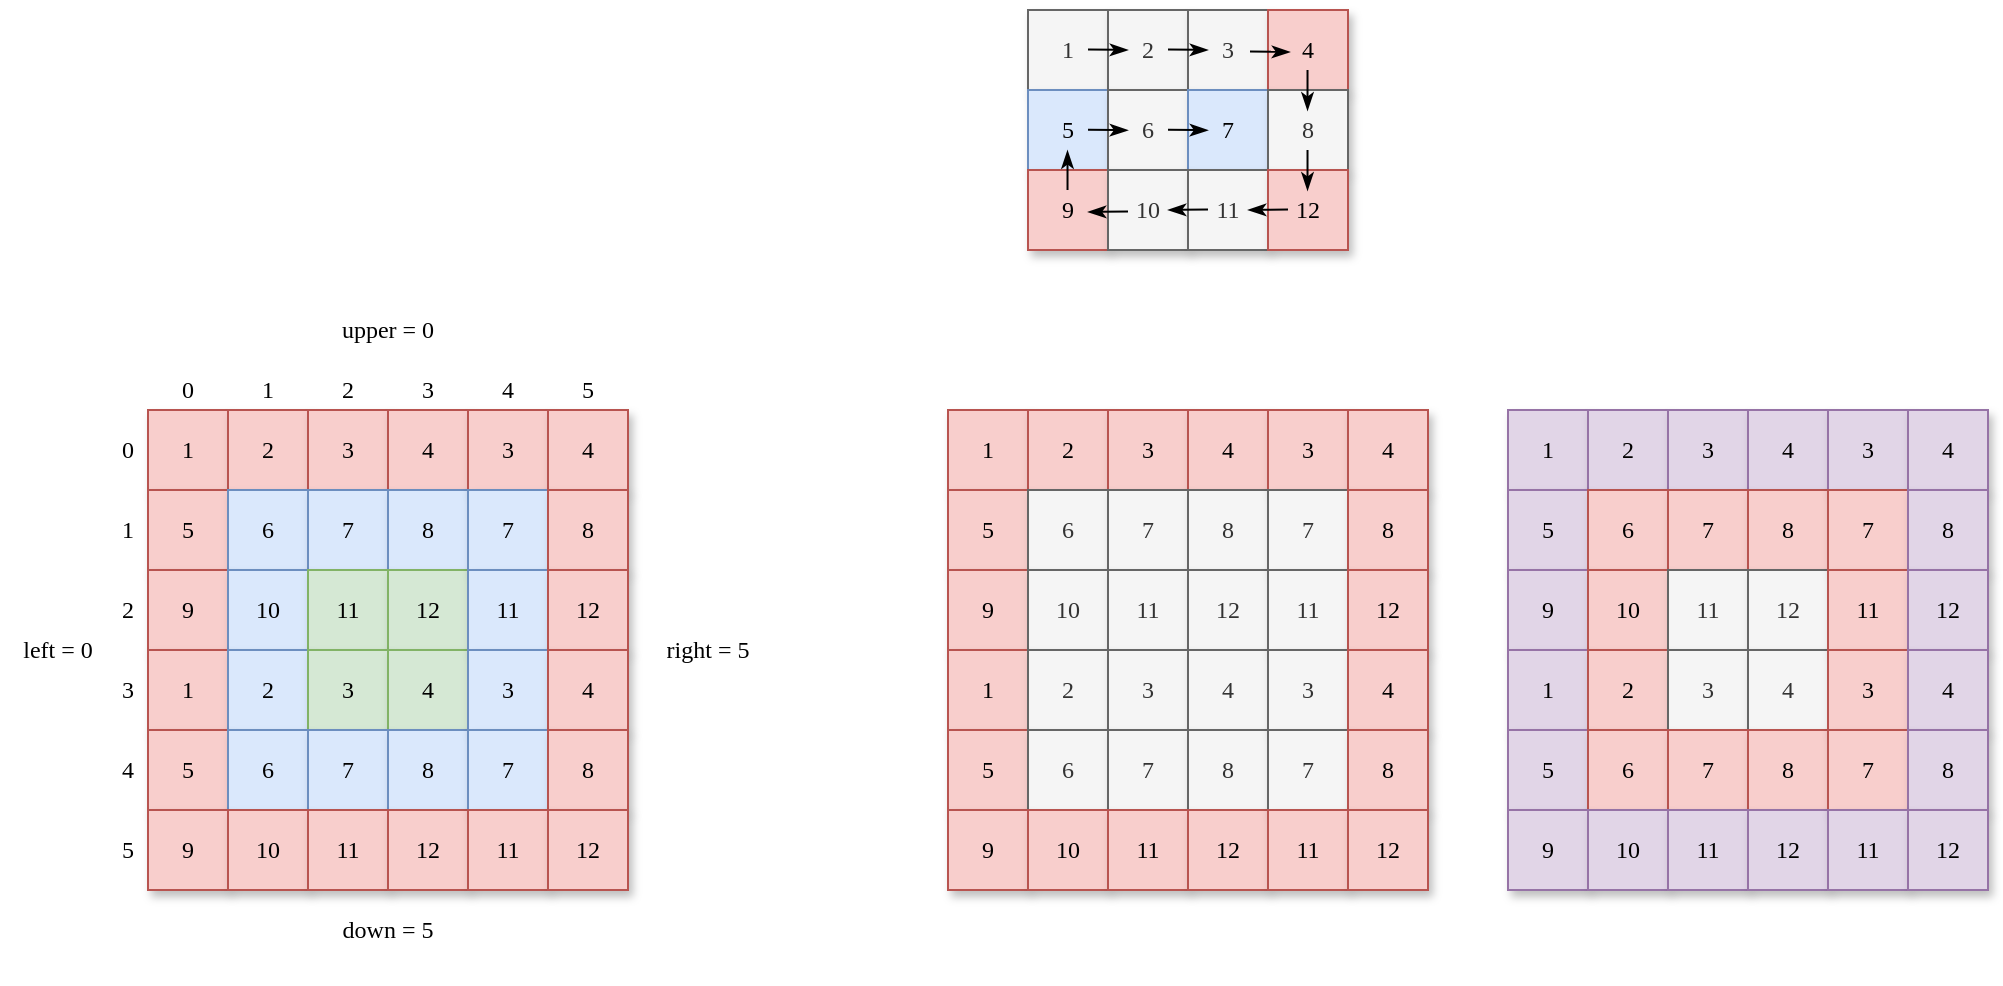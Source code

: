 <mxfile version="16.1.2" type="github">
  <diagram id="ffAc3uo1YPFbVvsRid7a" name="第 1 页">
    <mxGraphModel dx="1808" dy="526" grid="1" gridSize="10" guides="1" tooltips="1" connect="1" arrows="1" fold="1" page="1" pageScale="1" pageWidth="827" pageHeight="1169" background="#ffffff" math="0" shadow="0">
      <root>
        <mxCell id="0" />
        <mxCell id="1" parent="0" />
        <mxCell id="3kvtjz900iumJ6aTb2ge-2" value="&lt;font face=&quot;Comic Sans MS&quot;&gt;1&lt;/font&gt;" style="rounded=0;whiteSpace=wrap;html=1;fillColor=#f5f5f5;fontColor=#333333;strokeColor=#666666;shadow=1;" vertex="1" parent="1">
          <mxGeometry x="280" y="160" width="40" height="40" as="geometry" />
        </mxCell>
        <mxCell id="3kvtjz900iumJ6aTb2ge-3" value="&lt;font face=&quot;Comic Sans MS&quot;&gt;2&lt;/font&gt;" style="rounded=0;whiteSpace=wrap;html=1;fillColor=#f5f5f5;fontColor=#333333;strokeColor=#666666;shadow=1;" vertex="1" parent="1">
          <mxGeometry x="320" y="160" width="40" height="40" as="geometry" />
        </mxCell>
        <mxCell id="3kvtjz900iumJ6aTb2ge-4" value="&lt;font face=&quot;Comic Sans MS&quot;&gt;3&lt;/font&gt;" style="rounded=0;whiteSpace=wrap;html=1;fillColor=#f5f5f5;fontColor=#333333;strokeColor=#666666;shadow=1;" vertex="1" parent="1">
          <mxGeometry x="360" y="160" width="40" height="40" as="geometry" />
        </mxCell>
        <mxCell id="3kvtjz900iumJ6aTb2ge-5" value="&lt;font face=&quot;Comic Sans MS&quot;&gt;4&lt;/font&gt;" style="rounded=0;whiteSpace=wrap;html=1;fillColor=#f8cecc;strokeColor=#b85450;shadow=1;" vertex="1" parent="1">
          <mxGeometry x="400" y="160" width="40" height="40" as="geometry" />
        </mxCell>
        <mxCell id="3kvtjz900iumJ6aTb2ge-6" value="&lt;font face=&quot;Comic Sans MS&quot;&gt;5&lt;/font&gt;" style="rounded=0;whiteSpace=wrap;html=1;fillColor=#dae8fc;strokeColor=#6c8ebf;shadow=1;" vertex="1" parent="1">
          <mxGeometry x="280" y="200" width="40" height="40" as="geometry" />
        </mxCell>
        <mxCell id="3kvtjz900iumJ6aTb2ge-7" value="&lt;font face=&quot;Comic Sans MS&quot;&gt;6&lt;/font&gt;" style="rounded=0;whiteSpace=wrap;html=1;fillColor=#f5f5f5;fontColor=#333333;strokeColor=#666666;shadow=1;" vertex="1" parent="1">
          <mxGeometry x="320" y="200" width="40" height="40" as="geometry" />
        </mxCell>
        <mxCell id="3kvtjz900iumJ6aTb2ge-8" value="&lt;font face=&quot;Comic Sans MS&quot;&gt;7&lt;/font&gt;" style="rounded=0;whiteSpace=wrap;html=1;fillColor=#dae8fc;strokeColor=#6c8ebf;shadow=1;" vertex="1" parent="1">
          <mxGeometry x="360" y="200" width="40" height="40" as="geometry" />
        </mxCell>
        <mxCell id="3kvtjz900iumJ6aTb2ge-9" value="&lt;font face=&quot;Comic Sans MS&quot;&gt;8&lt;/font&gt;" style="rounded=0;whiteSpace=wrap;html=1;fillColor=#f5f5f5;fontColor=#333333;strokeColor=#666666;shadow=1;" vertex="1" parent="1">
          <mxGeometry x="400" y="200" width="40" height="40" as="geometry" />
        </mxCell>
        <mxCell id="3kvtjz900iumJ6aTb2ge-10" value="&lt;font face=&quot;Comic Sans MS&quot;&gt;9&lt;/font&gt;" style="rounded=0;whiteSpace=wrap;html=1;fillColor=#f8cecc;strokeColor=#b85450;shadow=1;" vertex="1" parent="1">
          <mxGeometry x="280" y="240" width="40" height="40" as="geometry" />
        </mxCell>
        <mxCell id="3kvtjz900iumJ6aTb2ge-11" value="&lt;font face=&quot;Comic Sans MS&quot;&gt;10&lt;/font&gt;" style="rounded=0;whiteSpace=wrap;html=1;fillColor=#f5f5f5;fontColor=#333333;strokeColor=#666666;shadow=1;" vertex="1" parent="1">
          <mxGeometry x="320" y="240" width="40" height="40" as="geometry" />
        </mxCell>
        <mxCell id="3kvtjz900iumJ6aTb2ge-12" value="&lt;font face=&quot;Comic Sans MS&quot;&gt;11&lt;/font&gt;" style="rounded=0;whiteSpace=wrap;html=1;fillColor=#f5f5f5;fontColor=#333333;strokeColor=#666666;shadow=1;" vertex="1" parent="1">
          <mxGeometry x="360" y="240" width="40" height="40" as="geometry" />
        </mxCell>
        <mxCell id="3kvtjz900iumJ6aTb2ge-13" value="&lt;font face=&quot;Comic Sans MS&quot;&gt;12&lt;/font&gt;" style="rounded=0;whiteSpace=wrap;html=1;fillColor=#f8cecc;strokeColor=#b85450;shadow=1;" vertex="1" parent="1">
          <mxGeometry x="400" y="240" width="40" height="40" as="geometry" />
        </mxCell>
        <mxCell id="3kvtjz900iumJ6aTb2ge-14" value="" style="endArrow=classicThin;html=1;rounded=0;fontFamily=Comic Sans MS;endFill=1;" edge="1" parent="1">
          <mxGeometry width="50" height="50" relative="1" as="geometry">
            <mxPoint x="310" y="179.76" as="sourcePoint" />
            <mxPoint x="330" y="180" as="targetPoint" />
          </mxGeometry>
        </mxCell>
        <mxCell id="3kvtjz900iumJ6aTb2ge-15" value="" style="endArrow=classicThin;html=1;rounded=0;fontFamily=Comic Sans MS;endFill=1;" edge="1" parent="1">
          <mxGeometry width="50" height="50" relative="1" as="geometry">
            <mxPoint x="350.0" y="179.76" as="sourcePoint" />
            <mxPoint x="370.0" y="180" as="targetPoint" />
          </mxGeometry>
        </mxCell>
        <mxCell id="3kvtjz900iumJ6aTb2ge-16" value="" style="endArrow=classicThin;html=1;rounded=0;fontFamily=Comic Sans MS;endFill=1;" edge="1" parent="1">
          <mxGeometry width="50" height="50" relative="1" as="geometry">
            <mxPoint x="391" y="180.76" as="sourcePoint" />
            <mxPoint x="411" y="181" as="targetPoint" />
          </mxGeometry>
        </mxCell>
        <mxCell id="3kvtjz900iumJ6aTb2ge-17" value="" style="endArrow=classicThin;html=1;rounded=0;fontFamily=Comic Sans MS;endFill=1;" edge="1" parent="1">
          <mxGeometry width="50" height="50" relative="1" as="geometry">
            <mxPoint x="419.76" y="190" as="sourcePoint" />
            <mxPoint x="419.76" y="210.24" as="targetPoint" />
          </mxGeometry>
        </mxCell>
        <mxCell id="3kvtjz900iumJ6aTb2ge-18" value="" style="endArrow=classicThin;html=1;rounded=0;fontFamily=Comic Sans MS;endFill=1;" edge="1" parent="1">
          <mxGeometry width="50" height="50" relative="1" as="geometry">
            <mxPoint x="419.76" y="230" as="sourcePoint" />
            <mxPoint x="419.76" y="250.24" as="targetPoint" />
          </mxGeometry>
        </mxCell>
        <mxCell id="3kvtjz900iumJ6aTb2ge-19" value="" style="endArrow=classicThin;html=1;rounded=0;fontFamily=Comic Sans MS;endFill=1;" edge="1" parent="1">
          <mxGeometry width="50" height="50" relative="1" as="geometry">
            <mxPoint x="410" y="259.76" as="sourcePoint" />
            <mxPoint x="390" y="260" as="targetPoint" />
          </mxGeometry>
        </mxCell>
        <mxCell id="3kvtjz900iumJ6aTb2ge-20" value="" style="endArrow=classicThin;html=1;rounded=0;fontFamily=Comic Sans MS;endFill=1;" edge="1" parent="1">
          <mxGeometry width="50" height="50" relative="1" as="geometry">
            <mxPoint x="370" y="259.76" as="sourcePoint" />
            <mxPoint x="350" y="260" as="targetPoint" />
          </mxGeometry>
        </mxCell>
        <mxCell id="3kvtjz900iumJ6aTb2ge-21" value="" style="endArrow=classicThin;html=1;rounded=0;fontFamily=Comic Sans MS;endFill=1;" edge="1" parent="1">
          <mxGeometry width="50" height="50" relative="1" as="geometry">
            <mxPoint x="330" y="260.76" as="sourcePoint" />
            <mxPoint x="310" y="261" as="targetPoint" />
          </mxGeometry>
        </mxCell>
        <mxCell id="3kvtjz900iumJ6aTb2ge-22" value="" style="endArrow=classicThin;html=1;rounded=0;fontFamily=Comic Sans MS;endFill=1;" edge="1" parent="1">
          <mxGeometry width="50" height="50" relative="1" as="geometry">
            <mxPoint x="299.76" y="250" as="sourcePoint" />
            <mxPoint x="299.76" y="230.24" as="targetPoint" />
          </mxGeometry>
        </mxCell>
        <mxCell id="3kvtjz900iumJ6aTb2ge-23" value="" style="endArrow=classicThin;html=1;rounded=0;fontFamily=Comic Sans MS;endFill=1;" edge="1" parent="1">
          <mxGeometry width="50" height="50" relative="1" as="geometry">
            <mxPoint x="310.0" y="219.88" as="sourcePoint" />
            <mxPoint x="330.0" y="220.12" as="targetPoint" />
          </mxGeometry>
        </mxCell>
        <mxCell id="3kvtjz900iumJ6aTb2ge-24" value="" style="endArrow=classicThin;html=1;rounded=0;fontFamily=Comic Sans MS;endFill=1;" edge="1" parent="1">
          <mxGeometry width="50" height="50" relative="1" as="geometry">
            <mxPoint x="350.0" y="219.88" as="sourcePoint" />
            <mxPoint x="370.0" y="220.12" as="targetPoint" />
          </mxGeometry>
        </mxCell>
        <mxCell id="3kvtjz900iumJ6aTb2ge-26" value="&lt;font face=&quot;Comic Sans MS&quot;&gt;1&lt;/font&gt;" style="rounded=0;whiteSpace=wrap;html=1;fillColor=#f8cecc;strokeColor=#b85450;shadow=1;" vertex="1" parent="1">
          <mxGeometry x="240" y="360" width="40" height="40" as="geometry" />
        </mxCell>
        <mxCell id="3kvtjz900iumJ6aTb2ge-27" value="&lt;font face=&quot;Comic Sans MS&quot;&gt;2&lt;/font&gt;" style="rounded=0;whiteSpace=wrap;html=1;fillColor=#f8cecc;strokeColor=#b85450;shadow=1;" vertex="1" parent="1">
          <mxGeometry x="280" y="360" width="40" height="40" as="geometry" />
        </mxCell>
        <mxCell id="3kvtjz900iumJ6aTb2ge-28" value="&lt;font face=&quot;Comic Sans MS&quot;&gt;3&lt;/font&gt;" style="rounded=0;whiteSpace=wrap;html=1;fillColor=#f8cecc;strokeColor=#b85450;shadow=1;" vertex="1" parent="1">
          <mxGeometry x="320" y="360" width="40" height="40" as="geometry" />
        </mxCell>
        <mxCell id="3kvtjz900iumJ6aTb2ge-29" value="&lt;font face=&quot;Comic Sans MS&quot;&gt;4&lt;/font&gt;" style="rounded=0;whiteSpace=wrap;html=1;fillColor=#f8cecc;strokeColor=#b85450;shadow=1;" vertex="1" parent="1">
          <mxGeometry x="360" y="360" width="40" height="40" as="geometry" />
        </mxCell>
        <mxCell id="3kvtjz900iumJ6aTb2ge-30" value="&lt;font face=&quot;Comic Sans MS&quot;&gt;5&lt;/font&gt;" style="rounded=0;whiteSpace=wrap;html=1;fillColor=#f8cecc;strokeColor=#b85450;shadow=1;" vertex="1" parent="1">
          <mxGeometry x="240" y="400" width="40" height="40" as="geometry" />
        </mxCell>
        <mxCell id="3kvtjz900iumJ6aTb2ge-31" value="&lt;font face=&quot;Comic Sans MS&quot;&gt;6&lt;/font&gt;" style="rounded=0;whiteSpace=wrap;html=1;fillColor=#f5f5f5;fontColor=#333333;strokeColor=#666666;shadow=1;" vertex="1" parent="1">
          <mxGeometry x="280" y="400" width="40" height="40" as="geometry" />
        </mxCell>
        <mxCell id="3kvtjz900iumJ6aTb2ge-32" value="&lt;font face=&quot;Comic Sans MS&quot;&gt;7&lt;/font&gt;" style="rounded=0;whiteSpace=wrap;html=1;fillColor=#f5f5f5;strokeColor=#666666;shadow=1;fontColor=#333333;" vertex="1" parent="1">
          <mxGeometry x="320" y="400" width="40" height="40" as="geometry" />
        </mxCell>
        <mxCell id="3kvtjz900iumJ6aTb2ge-33" value="&lt;font face=&quot;Comic Sans MS&quot;&gt;8&lt;/font&gt;" style="rounded=0;whiteSpace=wrap;html=1;shadow=1;fillColor=#f5f5f5;fontColor=#333333;strokeColor=#666666;" vertex="1" parent="1">
          <mxGeometry x="360" y="400" width="40" height="40" as="geometry" />
        </mxCell>
        <mxCell id="3kvtjz900iumJ6aTb2ge-34" value="&lt;font face=&quot;Comic Sans MS&quot;&gt;9&lt;/font&gt;" style="rounded=0;whiteSpace=wrap;html=1;fillColor=#f8cecc;strokeColor=#b85450;shadow=1;" vertex="1" parent="1">
          <mxGeometry x="240" y="440" width="40" height="40" as="geometry" />
        </mxCell>
        <mxCell id="3kvtjz900iumJ6aTb2ge-35" value="&lt;font face=&quot;Comic Sans MS&quot;&gt;10&lt;/font&gt;" style="rounded=0;whiteSpace=wrap;html=1;fillColor=#f5f5f5;strokeColor=#666666;shadow=1;fontColor=#333333;" vertex="1" parent="1">
          <mxGeometry x="280" y="440" width="40" height="40" as="geometry" />
        </mxCell>
        <mxCell id="3kvtjz900iumJ6aTb2ge-36" value="&lt;font face=&quot;Comic Sans MS&quot;&gt;11&lt;/font&gt;" style="rounded=0;whiteSpace=wrap;html=1;fillColor=#f5f5f5;strokeColor=#666666;shadow=1;fontColor=#333333;" vertex="1" parent="1">
          <mxGeometry x="320" y="440" width="40" height="40" as="geometry" />
        </mxCell>
        <mxCell id="3kvtjz900iumJ6aTb2ge-37" value="&lt;font face=&quot;Comic Sans MS&quot;&gt;12&lt;/font&gt;" style="rounded=0;whiteSpace=wrap;html=1;shadow=1;fillColor=#f5f5f5;fontColor=#333333;strokeColor=#666666;" vertex="1" parent="1">
          <mxGeometry x="360" y="440" width="40" height="40" as="geometry" />
        </mxCell>
        <mxCell id="3kvtjz900iumJ6aTb2ge-49" value="&lt;font face=&quot;Comic Sans MS&quot;&gt;1&lt;/font&gt;" style="rounded=0;whiteSpace=wrap;html=1;fillColor=#f8cecc;strokeColor=#b85450;shadow=1;" vertex="1" parent="1">
          <mxGeometry x="240" y="480" width="40" height="40" as="geometry" />
        </mxCell>
        <mxCell id="3kvtjz900iumJ6aTb2ge-50" value="&lt;font face=&quot;Comic Sans MS&quot;&gt;2&lt;/font&gt;" style="rounded=0;whiteSpace=wrap;html=1;fillColor=#f5f5f5;strokeColor=#666666;shadow=1;fontColor=#333333;" vertex="1" parent="1">
          <mxGeometry x="280" y="480" width="40" height="40" as="geometry" />
        </mxCell>
        <mxCell id="3kvtjz900iumJ6aTb2ge-51" value="&lt;font face=&quot;Comic Sans MS&quot;&gt;3&lt;/font&gt;" style="rounded=0;whiteSpace=wrap;html=1;fillColor=#f5f5f5;strokeColor=#666666;shadow=1;fontColor=#333333;" vertex="1" parent="1">
          <mxGeometry x="320" y="480" width="40" height="40" as="geometry" />
        </mxCell>
        <mxCell id="3kvtjz900iumJ6aTb2ge-52" value="&lt;font face=&quot;Comic Sans MS&quot;&gt;4&lt;/font&gt;" style="rounded=0;whiteSpace=wrap;html=1;fillColor=#f5f5f5;strokeColor=#666666;shadow=1;fontColor=#333333;" vertex="1" parent="1">
          <mxGeometry x="360" y="480" width="40" height="40" as="geometry" />
        </mxCell>
        <mxCell id="3kvtjz900iumJ6aTb2ge-53" value="&lt;font face=&quot;Comic Sans MS&quot;&gt;5&lt;/font&gt;" style="rounded=0;whiteSpace=wrap;html=1;fillColor=#f8cecc;strokeColor=#b85450;shadow=1;" vertex="1" parent="1">
          <mxGeometry x="240" y="520" width="40" height="40" as="geometry" />
        </mxCell>
        <mxCell id="3kvtjz900iumJ6aTb2ge-54" value="&lt;font face=&quot;Comic Sans MS&quot;&gt;6&lt;/font&gt;" style="rounded=0;whiteSpace=wrap;html=1;fillColor=#f5f5f5;fontColor=#333333;strokeColor=#666666;shadow=1;" vertex="1" parent="1">
          <mxGeometry x="280" y="520" width="40" height="40" as="geometry" />
        </mxCell>
        <mxCell id="3kvtjz900iumJ6aTb2ge-55" value="&lt;font face=&quot;Comic Sans MS&quot;&gt;7&lt;/font&gt;" style="rounded=0;whiteSpace=wrap;html=1;fillColor=#f5f5f5;strokeColor=#666666;shadow=1;fontColor=#333333;" vertex="1" parent="1">
          <mxGeometry x="320" y="520" width="40" height="40" as="geometry" />
        </mxCell>
        <mxCell id="3kvtjz900iumJ6aTb2ge-56" value="&lt;font face=&quot;Comic Sans MS&quot;&gt;8&lt;/font&gt;" style="rounded=0;whiteSpace=wrap;html=1;fillColor=#f5f5f5;strokeColor=#666666;shadow=1;fontColor=#333333;" vertex="1" parent="1">
          <mxGeometry x="360" y="520" width="40" height="40" as="geometry" />
        </mxCell>
        <mxCell id="3kvtjz900iumJ6aTb2ge-57" value="&lt;font face=&quot;Comic Sans MS&quot;&gt;9&lt;/font&gt;" style="rounded=0;whiteSpace=wrap;html=1;fillColor=#f8cecc;strokeColor=#b85450;shadow=1;" vertex="1" parent="1">
          <mxGeometry x="240" y="560" width="40" height="40" as="geometry" />
        </mxCell>
        <mxCell id="3kvtjz900iumJ6aTb2ge-58" value="&lt;font face=&quot;Comic Sans MS&quot;&gt;10&lt;/font&gt;" style="rounded=0;whiteSpace=wrap;html=1;fillColor=#f8cecc;strokeColor=#b85450;shadow=1;" vertex="1" parent="1">
          <mxGeometry x="280" y="560" width="40" height="40" as="geometry" />
        </mxCell>
        <mxCell id="3kvtjz900iumJ6aTb2ge-59" value="&lt;font face=&quot;Comic Sans MS&quot;&gt;11&lt;/font&gt;" style="rounded=0;whiteSpace=wrap;html=1;fillColor=#f8cecc;strokeColor=#b85450;shadow=1;" vertex="1" parent="1">
          <mxGeometry x="320" y="560" width="40" height="40" as="geometry" />
        </mxCell>
        <mxCell id="3kvtjz900iumJ6aTb2ge-60" value="&lt;font face=&quot;Comic Sans MS&quot;&gt;12&lt;/font&gt;" style="rounded=0;whiteSpace=wrap;html=1;fillColor=#f8cecc;strokeColor=#b85450;shadow=1;" vertex="1" parent="1">
          <mxGeometry x="360" y="560" width="40" height="40" as="geometry" />
        </mxCell>
        <mxCell id="3kvtjz900iumJ6aTb2ge-61" value="&lt;font face=&quot;Comic Sans MS&quot;&gt;3&lt;/font&gt;" style="rounded=0;whiteSpace=wrap;html=1;fillColor=#f8cecc;strokeColor=#b85450;shadow=1;" vertex="1" parent="1">
          <mxGeometry x="400" y="360" width="40" height="40" as="geometry" />
        </mxCell>
        <mxCell id="3kvtjz900iumJ6aTb2ge-62" value="&lt;font face=&quot;Comic Sans MS&quot;&gt;4&lt;/font&gt;" style="rounded=0;whiteSpace=wrap;html=1;fillColor=#f8cecc;strokeColor=#b85450;shadow=1;" vertex="1" parent="1">
          <mxGeometry x="440" y="360" width="40" height="40" as="geometry" />
        </mxCell>
        <mxCell id="3kvtjz900iumJ6aTb2ge-63" value="&lt;font face=&quot;Comic Sans MS&quot;&gt;7&lt;/font&gt;" style="rounded=0;whiteSpace=wrap;html=1;fillColor=#f5f5f5;strokeColor=#666666;shadow=1;fontColor=#333333;" vertex="1" parent="1">
          <mxGeometry x="400" y="400" width="40" height="40" as="geometry" />
        </mxCell>
        <mxCell id="3kvtjz900iumJ6aTb2ge-64" value="&lt;font face=&quot;Comic Sans MS&quot;&gt;8&lt;/font&gt;" style="rounded=0;whiteSpace=wrap;html=1;fillColor=#f8cecc;strokeColor=#b85450;shadow=1;" vertex="1" parent="1">
          <mxGeometry x="440" y="400" width="40" height="40" as="geometry" />
        </mxCell>
        <mxCell id="3kvtjz900iumJ6aTb2ge-65" value="&lt;font face=&quot;Comic Sans MS&quot;&gt;11&lt;/font&gt;" style="rounded=0;whiteSpace=wrap;html=1;shadow=1;fillColor=#f5f5f5;fontColor=#333333;strokeColor=#666666;" vertex="1" parent="1">
          <mxGeometry x="400" y="440" width="40" height="40" as="geometry" />
        </mxCell>
        <mxCell id="3kvtjz900iumJ6aTb2ge-66" value="&lt;font face=&quot;Comic Sans MS&quot;&gt;12&lt;/font&gt;" style="rounded=0;whiteSpace=wrap;html=1;fillColor=#f8cecc;strokeColor=#b85450;shadow=1;" vertex="1" parent="1">
          <mxGeometry x="440" y="440" width="40" height="40" as="geometry" />
        </mxCell>
        <mxCell id="3kvtjz900iumJ6aTb2ge-67" value="&lt;font face=&quot;Comic Sans MS&quot;&gt;3&lt;/font&gt;" style="rounded=0;whiteSpace=wrap;html=1;fillColor=#f5f5f5;strokeColor=#666666;shadow=1;fontColor=#333333;" vertex="1" parent="1">
          <mxGeometry x="400" y="480" width="40" height="40" as="geometry" />
        </mxCell>
        <mxCell id="3kvtjz900iumJ6aTb2ge-68" value="&lt;font face=&quot;Comic Sans MS&quot;&gt;4&lt;/font&gt;" style="rounded=0;whiteSpace=wrap;html=1;fillColor=#f8cecc;strokeColor=#b85450;shadow=1;" vertex="1" parent="1">
          <mxGeometry x="440" y="480" width="40" height="40" as="geometry" />
        </mxCell>
        <mxCell id="3kvtjz900iumJ6aTb2ge-69" value="&lt;font face=&quot;Comic Sans MS&quot;&gt;7&lt;/font&gt;" style="rounded=0;whiteSpace=wrap;html=1;fillColor=#f5f5f5;strokeColor=#666666;shadow=1;fontColor=#333333;" vertex="1" parent="1">
          <mxGeometry x="400" y="520" width="40" height="40" as="geometry" />
        </mxCell>
        <mxCell id="3kvtjz900iumJ6aTb2ge-70" value="&lt;font face=&quot;Comic Sans MS&quot;&gt;8&lt;/font&gt;" style="rounded=0;whiteSpace=wrap;html=1;fillColor=#f8cecc;strokeColor=#b85450;shadow=1;" vertex="1" parent="1">
          <mxGeometry x="440" y="520" width="40" height="40" as="geometry" />
        </mxCell>
        <mxCell id="3kvtjz900iumJ6aTb2ge-71" value="&lt;font face=&quot;Comic Sans MS&quot;&gt;11&lt;/font&gt;" style="rounded=0;whiteSpace=wrap;html=1;fillColor=#f8cecc;strokeColor=#b85450;shadow=1;" vertex="1" parent="1">
          <mxGeometry x="400" y="560" width="40" height="40" as="geometry" />
        </mxCell>
        <mxCell id="3kvtjz900iumJ6aTb2ge-72" value="&lt;font face=&quot;Comic Sans MS&quot;&gt;12&lt;/font&gt;" style="rounded=0;whiteSpace=wrap;html=1;fillColor=#f8cecc;strokeColor=#b85450;shadow=1;" vertex="1" parent="1">
          <mxGeometry x="440" y="560" width="40" height="40" as="geometry" />
        </mxCell>
        <mxCell id="3kvtjz900iumJ6aTb2ge-73" value="&lt;font face=&quot;Comic Sans MS&quot;&gt;1&lt;/font&gt;" style="rounded=0;whiteSpace=wrap;html=1;fillColor=#e1d5e7;strokeColor=#9673a6;shadow=1;" vertex="1" parent="1">
          <mxGeometry x="520" y="360" width="40" height="40" as="geometry" />
        </mxCell>
        <mxCell id="3kvtjz900iumJ6aTb2ge-74" value="&lt;font face=&quot;Comic Sans MS&quot;&gt;2&lt;/font&gt;" style="rounded=0;whiteSpace=wrap;html=1;fillColor=#e1d5e7;strokeColor=#9673a6;shadow=1;" vertex="1" parent="1">
          <mxGeometry x="560" y="360" width="40" height="40" as="geometry" />
        </mxCell>
        <mxCell id="3kvtjz900iumJ6aTb2ge-75" value="&lt;font face=&quot;Comic Sans MS&quot;&gt;3&lt;/font&gt;" style="rounded=0;whiteSpace=wrap;html=1;fillColor=#e1d5e7;strokeColor=#9673a6;shadow=1;" vertex="1" parent="1">
          <mxGeometry x="600" y="360" width="40" height="40" as="geometry" />
        </mxCell>
        <mxCell id="3kvtjz900iumJ6aTb2ge-76" value="&lt;font face=&quot;Comic Sans MS&quot;&gt;4&lt;/font&gt;" style="rounded=0;whiteSpace=wrap;html=1;fillColor=#e1d5e7;strokeColor=#9673a6;shadow=1;" vertex="1" parent="1">
          <mxGeometry x="640" y="360" width="40" height="40" as="geometry" />
        </mxCell>
        <mxCell id="3kvtjz900iumJ6aTb2ge-77" value="&lt;font face=&quot;Comic Sans MS&quot;&gt;5&lt;/font&gt;" style="rounded=0;whiteSpace=wrap;html=1;fillColor=#e1d5e7;strokeColor=#9673a6;shadow=1;" vertex="1" parent="1">
          <mxGeometry x="520" y="400" width="40" height="40" as="geometry" />
        </mxCell>
        <mxCell id="3kvtjz900iumJ6aTb2ge-78" value="&lt;font face=&quot;Comic Sans MS&quot;&gt;6&lt;/font&gt;" style="rounded=0;whiteSpace=wrap;html=1;fillColor=#f8cecc;strokeColor=#b85450;shadow=1;" vertex="1" parent="1">
          <mxGeometry x="560" y="400" width="40" height="40" as="geometry" />
        </mxCell>
        <mxCell id="3kvtjz900iumJ6aTb2ge-79" value="&lt;font face=&quot;Comic Sans MS&quot;&gt;7&lt;/font&gt;" style="rounded=0;whiteSpace=wrap;html=1;fillColor=#f8cecc;strokeColor=#b85450;shadow=1;" vertex="1" parent="1">
          <mxGeometry x="600" y="400" width="40" height="40" as="geometry" />
        </mxCell>
        <mxCell id="3kvtjz900iumJ6aTb2ge-80" value="&lt;font face=&quot;Comic Sans MS&quot;&gt;8&lt;/font&gt;" style="rounded=0;whiteSpace=wrap;html=1;shadow=1;fillColor=#f8cecc;strokeColor=#b85450;" vertex="1" parent="1">
          <mxGeometry x="640" y="400" width="40" height="40" as="geometry" />
        </mxCell>
        <mxCell id="3kvtjz900iumJ6aTb2ge-81" value="&lt;font face=&quot;Comic Sans MS&quot;&gt;9&lt;/font&gt;" style="rounded=0;whiteSpace=wrap;html=1;fillColor=#e1d5e7;strokeColor=#9673a6;shadow=1;" vertex="1" parent="1">
          <mxGeometry x="520" y="440" width="40" height="40" as="geometry" />
        </mxCell>
        <mxCell id="3kvtjz900iumJ6aTb2ge-82" value="&lt;font face=&quot;Comic Sans MS&quot;&gt;10&lt;/font&gt;" style="rounded=0;whiteSpace=wrap;html=1;fillColor=#f8cecc;strokeColor=#b85450;shadow=1;" vertex="1" parent="1">
          <mxGeometry x="560" y="440" width="40" height="40" as="geometry" />
        </mxCell>
        <mxCell id="3kvtjz900iumJ6aTb2ge-83" value="&lt;font face=&quot;Comic Sans MS&quot;&gt;11&lt;/font&gt;" style="rounded=0;whiteSpace=wrap;html=1;fillColor=#f5f5f5;strokeColor=#666666;shadow=1;fontColor=#333333;" vertex="1" parent="1">
          <mxGeometry x="600" y="440" width="40" height="40" as="geometry" />
        </mxCell>
        <mxCell id="3kvtjz900iumJ6aTb2ge-84" value="&lt;font face=&quot;Comic Sans MS&quot;&gt;12&lt;/font&gt;" style="rounded=0;whiteSpace=wrap;html=1;shadow=1;fillColor=#f5f5f5;fontColor=#333333;strokeColor=#666666;" vertex="1" parent="1">
          <mxGeometry x="640" y="440" width="40" height="40" as="geometry" />
        </mxCell>
        <mxCell id="3kvtjz900iumJ6aTb2ge-85" value="&lt;font face=&quot;Comic Sans MS&quot;&gt;1&lt;/font&gt;" style="rounded=0;whiteSpace=wrap;html=1;fillColor=#e1d5e7;strokeColor=#9673a6;shadow=1;" vertex="1" parent="1">
          <mxGeometry x="520" y="480" width="40" height="40" as="geometry" />
        </mxCell>
        <mxCell id="3kvtjz900iumJ6aTb2ge-86" value="&lt;font face=&quot;Comic Sans MS&quot;&gt;2&lt;/font&gt;" style="rounded=0;whiteSpace=wrap;html=1;fillColor=#f8cecc;strokeColor=#b85450;shadow=1;" vertex="1" parent="1">
          <mxGeometry x="560" y="480" width="40" height="40" as="geometry" />
        </mxCell>
        <mxCell id="3kvtjz900iumJ6aTb2ge-87" value="&lt;font face=&quot;Comic Sans MS&quot;&gt;3&lt;/font&gt;" style="rounded=0;whiteSpace=wrap;html=1;fillColor=#f5f5f5;strokeColor=#666666;shadow=1;fontColor=#333333;" vertex="1" parent="1">
          <mxGeometry x="600" y="480" width="40" height="40" as="geometry" />
        </mxCell>
        <mxCell id="3kvtjz900iumJ6aTb2ge-88" value="&lt;font face=&quot;Comic Sans MS&quot;&gt;4&lt;/font&gt;" style="rounded=0;whiteSpace=wrap;html=1;fillColor=#f5f5f5;strokeColor=#666666;shadow=1;fontColor=#333333;" vertex="1" parent="1">
          <mxGeometry x="640" y="480" width="40" height="40" as="geometry" />
        </mxCell>
        <mxCell id="3kvtjz900iumJ6aTb2ge-89" value="&lt;font face=&quot;Comic Sans MS&quot;&gt;5&lt;/font&gt;" style="rounded=0;whiteSpace=wrap;html=1;fillColor=#e1d5e7;strokeColor=#9673a6;shadow=1;" vertex="1" parent="1">
          <mxGeometry x="520" y="520" width="40" height="40" as="geometry" />
        </mxCell>
        <mxCell id="3kvtjz900iumJ6aTb2ge-90" value="&lt;font face=&quot;Comic Sans MS&quot;&gt;6&lt;/font&gt;" style="rounded=0;whiteSpace=wrap;html=1;fillColor=#f8cecc;strokeColor=#b85450;shadow=1;" vertex="1" parent="1">
          <mxGeometry x="560" y="520" width="40" height="40" as="geometry" />
        </mxCell>
        <mxCell id="3kvtjz900iumJ6aTb2ge-91" value="&lt;font face=&quot;Comic Sans MS&quot;&gt;7&lt;/font&gt;" style="rounded=0;whiteSpace=wrap;html=1;fillColor=#f8cecc;strokeColor=#b85450;shadow=1;" vertex="1" parent="1">
          <mxGeometry x="600" y="520" width="40" height="40" as="geometry" />
        </mxCell>
        <mxCell id="3kvtjz900iumJ6aTb2ge-92" value="&lt;font face=&quot;Comic Sans MS&quot;&gt;8&lt;/font&gt;" style="rounded=0;whiteSpace=wrap;html=1;fillColor=#f8cecc;strokeColor=#b85450;shadow=1;" vertex="1" parent="1">
          <mxGeometry x="640" y="520" width="40" height="40" as="geometry" />
        </mxCell>
        <mxCell id="3kvtjz900iumJ6aTb2ge-93" value="&lt;font face=&quot;Comic Sans MS&quot;&gt;9&lt;/font&gt;" style="rounded=0;whiteSpace=wrap;html=1;fillColor=#e1d5e7;strokeColor=#9673a6;shadow=1;" vertex="1" parent="1">
          <mxGeometry x="520" y="560" width="40" height="40" as="geometry" />
        </mxCell>
        <mxCell id="3kvtjz900iumJ6aTb2ge-94" value="&lt;font face=&quot;Comic Sans MS&quot;&gt;10&lt;/font&gt;" style="rounded=0;whiteSpace=wrap;html=1;fillColor=#e1d5e7;strokeColor=#9673a6;shadow=1;" vertex="1" parent="1">
          <mxGeometry x="560" y="560" width="40" height="40" as="geometry" />
        </mxCell>
        <mxCell id="3kvtjz900iumJ6aTb2ge-95" value="&lt;font face=&quot;Comic Sans MS&quot;&gt;11&lt;/font&gt;" style="rounded=0;whiteSpace=wrap;html=1;fillColor=#e1d5e7;strokeColor=#9673a6;shadow=1;" vertex="1" parent="1">
          <mxGeometry x="600" y="560" width="40" height="40" as="geometry" />
        </mxCell>
        <mxCell id="3kvtjz900iumJ6aTb2ge-96" value="&lt;font face=&quot;Comic Sans MS&quot;&gt;12&lt;/font&gt;" style="rounded=0;whiteSpace=wrap;html=1;fillColor=#e1d5e7;strokeColor=#9673a6;shadow=1;" vertex="1" parent="1">
          <mxGeometry x="640" y="560" width="40" height="40" as="geometry" />
        </mxCell>
        <mxCell id="3kvtjz900iumJ6aTb2ge-97" value="&lt;font face=&quot;Comic Sans MS&quot;&gt;3&lt;/font&gt;" style="rounded=0;whiteSpace=wrap;html=1;fillColor=#e1d5e7;strokeColor=#9673a6;shadow=1;" vertex="1" parent="1">
          <mxGeometry x="680" y="360" width="40" height="40" as="geometry" />
        </mxCell>
        <mxCell id="3kvtjz900iumJ6aTb2ge-98" value="&lt;font face=&quot;Comic Sans MS&quot;&gt;4&lt;/font&gt;" style="rounded=0;whiteSpace=wrap;html=1;fillColor=#e1d5e7;strokeColor=#9673a6;shadow=1;" vertex="1" parent="1">
          <mxGeometry x="720" y="360" width="40" height="40" as="geometry" />
        </mxCell>
        <mxCell id="3kvtjz900iumJ6aTb2ge-99" value="&lt;font face=&quot;Comic Sans MS&quot;&gt;7&lt;/font&gt;" style="rounded=0;whiteSpace=wrap;html=1;fillColor=#f8cecc;strokeColor=#b85450;shadow=1;" vertex="1" parent="1">
          <mxGeometry x="680" y="400" width="40" height="40" as="geometry" />
        </mxCell>
        <mxCell id="3kvtjz900iumJ6aTb2ge-100" value="&lt;font face=&quot;Comic Sans MS&quot;&gt;8&lt;/font&gt;" style="rounded=0;whiteSpace=wrap;html=1;fillColor=#e1d5e7;strokeColor=#9673a6;shadow=1;" vertex="1" parent="1">
          <mxGeometry x="720" y="400" width="40" height="40" as="geometry" />
        </mxCell>
        <mxCell id="3kvtjz900iumJ6aTb2ge-101" value="&lt;font face=&quot;Comic Sans MS&quot;&gt;11&lt;/font&gt;" style="rounded=0;whiteSpace=wrap;html=1;shadow=1;fillColor=#f8cecc;strokeColor=#b85450;" vertex="1" parent="1">
          <mxGeometry x="680" y="440" width="40" height="40" as="geometry" />
        </mxCell>
        <mxCell id="3kvtjz900iumJ6aTb2ge-102" value="&lt;font face=&quot;Comic Sans MS&quot;&gt;12&lt;/font&gt;" style="rounded=0;whiteSpace=wrap;html=1;fillColor=#e1d5e7;strokeColor=#9673a6;shadow=1;" vertex="1" parent="1">
          <mxGeometry x="720" y="440" width="40" height="40" as="geometry" />
        </mxCell>
        <mxCell id="3kvtjz900iumJ6aTb2ge-103" value="&lt;font face=&quot;Comic Sans MS&quot;&gt;3&lt;/font&gt;" style="rounded=0;whiteSpace=wrap;html=1;fillColor=#f8cecc;strokeColor=#b85450;shadow=1;" vertex="1" parent="1">
          <mxGeometry x="680" y="480" width="40" height="40" as="geometry" />
        </mxCell>
        <mxCell id="3kvtjz900iumJ6aTb2ge-104" value="&lt;font face=&quot;Comic Sans MS&quot;&gt;4&lt;/font&gt;" style="rounded=0;whiteSpace=wrap;html=1;fillColor=#e1d5e7;strokeColor=#9673a6;shadow=1;" vertex="1" parent="1">
          <mxGeometry x="720" y="480" width="40" height="40" as="geometry" />
        </mxCell>
        <mxCell id="3kvtjz900iumJ6aTb2ge-105" value="&lt;font face=&quot;Comic Sans MS&quot;&gt;7&lt;/font&gt;" style="rounded=0;whiteSpace=wrap;html=1;fillColor=#f8cecc;strokeColor=#b85450;shadow=1;" vertex="1" parent="1">
          <mxGeometry x="680" y="520" width="40" height="40" as="geometry" />
        </mxCell>
        <mxCell id="3kvtjz900iumJ6aTb2ge-106" value="&lt;font face=&quot;Comic Sans MS&quot;&gt;8&lt;/font&gt;" style="rounded=0;whiteSpace=wrap;html=1;fillColor=#e1d5e7;strokeColor=#9673a6;shadow=1;" vertex="1" parent="1">
          <mxGeometry x="720" y="520" width="40" height="40" as="geometry" />
        </mxCell>
        <mxCell id="3kvtjz900iumJ6aTb2ge-107" value="&lt;font face=&quot;Comic Sans MS&quot;&gt;11&lt;/font&gt;" style="rounded=0;whiteSpace=wrap;html=1;fillColor=#e1d5e7;strokeColor=#9673a6;shadow=1;" vertex="1" parent="1">
          <mxGeometry x="680" y="560" width="40" height="40" as="geometry" />
        </mxCell>
        <mxCell id="3kvtjz900iumJ6aTb2ge-108" value="&lt;font face=&quot;Comic Sans MS&quot;&gt;12&lt;/font&gt;" style="rounded=0;whiteSpace=wrap;html=1;fillColor=#e1d5e7;strokeColor=#9673a6;shadow=1;" vertex="1" parent="1">
          <mxGeometry x="720" y="560" width="40" height="40" as="geometry" />
        </mxCell>
        <mxCell id="3kvtjz900iumJ6aTb2ge-109" value="&lt;font face=&quot;Comic Sans MS&quot;&gt;1&lt;/font&gt;" style="rounded=0;whiteSpace=wrap;html=1;fillColor=#f8cecc;strokeColor=#b85450;shadow=1;" vertex="1" parent="1">
          <mxGeometry x="-160" y="360" width="40" height="40" as="geometry" />
        </mxCell>
        <mxCell id="3kvtjz900iumJ6aTb2ge-110" value="&lt;font face=&quot;Comic Sans MS&quot;&gt;2&lt;/font&gt;" style="rounded=0;whiteSpace=wrap;html=1;fillColor=#f8cecc;strokeColor=#b85450;shadow=1;" vertex="1" parent="1">
          <mxGeometry x="-120" y="360" width="40" height="40" as="geometry" />
        </mxCell>
        <mxCell id="3kvtjz900iumJ6aTb2ge-111" value="&lt;font face=&quot;Comic Sans MS&quot;&gt;3&lt;/font&gt;" style="rounded=0;whiteSpace=wrap;html=1;fillColor=#f8cecc;strokeColor=#b85450;shadow=1;" vertex="1" parent="1">
          <mxGeometry x="-80" y="360" width="40" height="40" as="geometry" />
        </mxCell>
        <mxCell id="3kvtjz900iumJ6aTb2ge-112" value="&lt;font face=&quot;Comic Sans MS&quot;&gt;4&lt;/font&gt;" style="rounded=0;whiteSpace=wrap;html=1;fillColor=#f8cecc;strokeColor=#b85450;shadow=1;" vertex="1" parent="1">
          <mxGeometry x="-40" y="360" width="40" height="40" as="geometry" />
        </mxCell>
        <mxCell id="3kvtjz900iumJ6aTb2ge-113" value="&lt;font face=&quot;Comic Sans MS&quot;&gt;5&lt;/font&gt;" style="rounded=0;whiteSpace=wrap;html=1;fillColor=#f8cecc;strokeColor=#b85450;shadow=1;" vertex="1" parent="1">
          <mxGeometry x="-160" y="400" width="40" height="40" as="geometry" />
        </mxCell>
        <mxCell id="3kvtjz900iumJ6aTb2ge-114" value="&lt;font face=&quot;Comic Sans MS&quot;&gt;6&lt;/font&gt;" style="rounded=0;whiteSpace=wrap;html=1;fillColor=#dae8fc;strokeColor=#6c8ebf;shadow=1;" vertex="1" parent="1">
          <mxGeometry x="-120" y="400" width="40" height="40" as="geometry" />
        </mxCell>
        <mxCell id="3kvtjz900iumJ6aTb2ge-115" value="&lt;font face=&quot;Comic Sans MS&quot;&gt;7&lt;/font&gt;" style="rounded=0;whiteSpace=wrap;html=1;fillColor=#dae8fc;strokeColor=#6c8ebf;shadow=1;" vertex="1" parent="1">
          <mxGeometry x="-80" y="400" width="40" height="40" as="geometry" />
        </mxCell>
        <mxCell id="3kvtjz900iumJ6aTb2ge-116" value="&lt;font face=&quot;Comic Sans MS&quot;&gt;8&lt;/font&gt;" style="rounded=0;whiteSpace=wrap;html=1;shadow=1;fillColor=#dae8fc;strokeColor=#6c8ebf;" vertex="1" parent="1">
          <mxGeometry x="-40" y="400" width="40" height="40" as="geometry" />
        </mxCell>
        <mxCell id="3kvtjz900iumJ6aTb2ge-117" value="&lt;font face=&quot;Comic Sans MS&quot;&gt;9&lt;/font&gt;" style="rounded=0;whiteSpace=wrap;html=1;fillColor=#f8cecc;strokeColor=#b85450;shadow=1;" vertex="1" parent="1">
          <mxGeometry x="-160" y="440" width="40" height="40" as="geometry" />
        </mxCell>
        <mxCell id="3kvtjz900iumJ6aTb2ge-118" value="&lt;font face=&quot;Comic Sans MS&quot;&gt;10&lt;/font&gt;" style="rounded=0;whiteSpace=wrap;html=1;fillColor=#dae8fc;strokeColor=#6c8ebf;shadow=1;" vertex="1" parent="1">
          <mxGeometry x="-120" y="440" width="40" height="40" as="geometry" />
        </mxCell>
        <mxCell id="3kvtjz900iumJ6aTb2ge-119" value="&lt;font face=&quot;Comic Sans MS&quot;&gt;11&lt;/font&gt;" style="rounded=0;whiteSpace=wrap;html=1;fillColor=#d5e8d4;strokeColor=#82b366;shadow=1;" vertex="1" parent="1">
          <mxGeometry x="-80" y="440" width="40" height="40" as="geometry" />
        </mxCell>
        <mxCell id="3kvtjz900iumJ6aTb2ge-120" value="&lt;font face=&quot;Comic Sans MS&quot;&gt;12&lt;/font&gt;" style="rounded=0;whiteSpace=wrap;html=1;shadow=1;fillColor=#d5e8d4;strokeColor=#82b366;" vertex="1" parent="1">
          <mxGeometry x="-40" y="440" width="40" height="40" as="geometry" />
        </mxCell>
        <mxCell id="3kvtjz900iumJ6aTb2ge-121" value="&lt;font face=&quot;Comic Sans MS&quot;&gt;1&lt;/font&gt;" style="rounded=0;whiteSpace=wrap;html=1;fillColor=#f8cecc;strokeColor=#b85450;shadow=1;" vertex="1" parent="1">
          <mxGeometry x="-160" y="480" width="40" height="40" as="geometry" />
        </mxCell>
        <mxCell id="3kvtjz900iumJ6aTb2ge-122" value="&lt;font face=&quot;Comic Sans MS&quot;&gt;2&lt;/font&gt;" style="rounded=0;whiteSpace=wrap;html=1;fillColor=#dae8fc;strokeColor=#6c8ebf;shadow=1;" vertex="1" parent="1">
          <mxGeometry x="-120" y="480" width="40" height="40" as="geometry" />
        </mxCell>
        <mxCell id="3kvtjz900iumJ6aTb2ge-123" value="&lt;font face=&quot;Comic Sans MS&quot;&gt;3&lt;/font&gt;" style="rounded=0;whiteSpace=wrap;html=1;fillColor=#d5e8d4;strokeColor=#82b366;shadow=1;" vertex="1" parent="1">
          <mxGeometry x="-80" y="480" width="40" height="40" as="geometry" />
        </mxCell>
        <mxCell id="3kvtjz900iumJ6aTb2ge-124" value="&lt;font face=&quot;Comic Sans MS&quot;&gt;4&lt;/font&gt;" style="rounded=0;whiteSpace=wrap;html=1;fillColor=#d5e8d4;strokeColor=#82b366;shadow=1;" vertex="1" parent="1">
          <mxGeometry x="-40" y="480" width="40" height="40" as="geometry" />
        </mxCell>
        <mxCell id="3kvtjz900iumJ6aTb2ge-125" value="&lt;font face=&quot;Comic Sans MS&quot;&gt;5&lt;/font&gt;" style="rounded=0;whiteSpace=wrap;html=1;fillColor=#f8cecc;strokeColor=#b85450;shadow=1;" vertex="1" parent="1">
          <mxGeometry x="-160" y="520" width="40" height="40" as="geometry" />
        </mxCell>
        <mxCell id="3kvtjz900iumJ6aTb2ge-126" value="&lt;font face=&quot;Comic Sans MS&quot;&gt;6&lt;/font&gt;" style="rounded=0;whiteSpace=wrap;html=1;fillColor=#dae8fc;strokeColor=#6c8ebf;shadow=1;" vertex="1" parent="1">
          <mxGeometry x="-120" y="520" width="40" height="40" as="geometry" />
        </mxCell>
        <mxCell id="3kvtjz900iumJ6aTb2ge-127" value="&lt;font face=&quot;Comic Sans MS&quot;&gt;7&lt;/font&gt;" style="rounded=0;whiteSpace=wrap;html=1;fillColor=#dae8fc;strokeColor=#6c8ebf;shadow=1;" vertex="1" parent="1">
          <mxGeometry x="-80" y="520" width="40" height="40" as="geometry" />
        </mxCell>
        <mxCell id="3kvtjz900iumJ6aTb2ge-128" value="&lt;font face=&quot;Comic Sans MS&quot;&gt;8&lt;/font&gt;" style="rounded=0;whiteSpace=wrap;html=1;fillColor=#dae8fc;strokeColor=#6c8ebf;shadow=1;" vertex="1" parent="1">
          <mxGeometry x="-40" y="520" width="40" height="40" as="geometry" />
        </mxCell>
        <mxCell id="3kvtjz900iumJ6aTb2ge-129" value="&lt;font face=&quot;Comic Sans MS&quot;&gt;9&lt;/font&gt;" style="rounded=0;whiteSpace=wrap;html=1;fillColor=#f8cecc;strokeColor=#b85450;shadow=1;" vertex="1" parent="1">
          <mxGeometry x="-160" y="560" width="40" height="40" as="geometry" />
        </mxCell>
        <mxCell id="3kvtjz900iumJ6aTb2ge-130" value="&lt;font face=&quot;Comic Sans MS&quot;&gt;10&lt;/font&gt;" style="rounded=0;whiteSpace=wrap;html=1;fillColor=#f8cecc;strokeColor=#b85450;shadow=1;" vertex="1" parent="1">
          <mxGeometry x="-120" y="560" width="40" height="40" as="geometry" />
        </mxCell>
        <mxCell id="3kvtjz900iumJ6aTb2ge-131" value="&lt;font face=&quot;Comic Sans MS&quot;&gt;11&lt;/font&gt;" style="rounded=0;whiteSpace=wrap;html=1;fillColor=#f8cecc;strokeColor=#b85450;shadow=1;" vertex="1" parent="1">
          <mxGeometry x="-80" y="560" width="40" height="40" as="geometry" />
        </mxCell>
        <mxCell id="3kvtjz900iumJ6aTb2ge-132" value="&lt;font face=&quot;Comic Sans MS&quot;&gt;12&lt;/font&gt;" style="rounded=0;whiteSpace=wrap;html=1;fillColor=#f8cecc;strokeColor=#b85450;shadow=1;" vertex="1" parent="1">
          <mxGeometry x="-40" y="560" width="40" height="40" as="geometry" />
        </mxCell>
        <mxCell id="3kvtjz900iumJ6aTb2ge-133" value="&lt;font face=&quot;Comic Sans MS&quot;&gt;3&lt;/font&gt;" style="rounded=0;whiteSpace=wrap;html=1;fillColor=#f8cecc;strokeColor=#b85450;shadow=1;" vertex="1" parent="1">
          <mxGeometry y="360" width="40" height="40" as="geometry" />
        </mxCell>
        <mxCell id="3kvtjz900iumJ6aTb2ge-134" value="&lt;font face=&quot;Comic Sans MS&quot;&gt;4&lt;/font&gt;" style="rounded=0;whiteSpace=wrap;html=1;fillColor=#f8cecc;strokeColor=#b85450;shadow=1;" vertex="1" parent="1">
          <mxGeometry x="40" y="360" width="40" height="40" as="geometry" />
        </mxCell>
        <mxCell id="3kvtjz900iumJ6aTb2ge-135" value="&lt;font face=&quot;Comic Sans MS&quot;&gt;7&lt;/font&gt;" style="rounded=0;whiteSpace=wrap;html=1;fillColor=#dae8fc;strokeColor=#6c8ebf;shadow=1;" vertex="1" parent="1">
          <mxGeometry y="400" width="40" height="40" as="geometry" />
        </mxCell>
        <mxCell id="3kvtjz900iumJ6aTb2ge-136" value="&lt;font face=&quot;Comic Sans MS&quot;&gt;8&lt;/font&gt;" style="rounded=0;whiteSpace=wrap;html=1;fillColor=#f8cecc;strokeColor=#b85450;shadow=1;" vertex="1" parent="1">
          <mxGeometry x="40" y="400" width="40" height="40" as="geometry" />
        </mxCell>
        <mxCell id="3kvtjz900iumJ6aTb2ge-137" value="&lt;font face=&quot;Comic Sans MS&quot;&gt;11&lt;/font&gt;" style="rounded=0;whiteSpace=wrap;html=1;shadow=1;fillColor=#dae8fc;strokeColor=#6c8ebf;" vertex="1" parent="1">
          <mxGeometry y="440" width="40" height="40" as="geometry" />
        </mxCell>
        <mxCell id="3kvtjz900iumJ6aTb2ge-138" value="&lt;font face=&quot;Comic Sans MS&quot;&gt;12&lt;/font&gt;" style="rounded=0;whiteSpace=wrap;html=1;fillColor=#f8cecc;strokeColor=#b85450;shadow=1;" vertex="1" parent="1">
          <mxGeometry x="40" y="440" width="40" height="40" as="geometry" />
        </mxCell>
        <mxCell id="3kvtjz900iumJ6aTb2ge-139" value="&lt;font face=&quot;Comic Sans MS&quot;&gt;3&lt;/font&gt;" style="rounded=0;whiteSpace=wrap;html=1;fillColor=#dae8fc;strokeColor=#6c8ebf;shadow=1;" vertex="1" parent="1">
          <mxGeometry y="480" width="40" height="40" as="geometry" />
        </mxCell>
        <mxCell id="3kvtjz900iumJ6aTb2ge-140" value="&lt;font face=&quot;Comic Sans MS&quot;&gt;4&lt;/font&gt;" style="rounded=0;whiteSpace=wrap;html=1;fillColor=#f8cecc;strokeColor=#b85450;shadow=1;" vertex="1" parent="1">
          <mxGeometry x="40" y="480" width="40" height="40" as="geometry" />
        </mxCell>
        <mxCell id="3kvtjz900iumJ6aTb2ge-141" value="&lt;font face=&quot;Comic Sans MS&quot;&gt;7&lt;/font&gt;" style="rounded=0;whiteSpace=wrap;html=1;fillColor=#dae8fc;strokeColor=#6c8ebf;shadow=1;" vertex="1" parent="1">
          <mxGeometry y="520" width="40" height="40" as="geometry" />
        </mxCell>
        <mxCell id="3kvtjz900iumJ6aTb2ge-142" value="&lt;font face=&quot;Comic Sans MS&quot;&gt;8&lt;/font&gt;" style="rounded=0;whiteSpace=wrap;html=1;fillColor=#f8cecc;strokeColor=#b85450;shadow=1;" vertex="1" parent="1">
          <mxGeometry x="40" y="520" width="40" height="40" as="geometry" />
        </mxCell>
        <mxCell id="3kvtjz900iumJ6aTb2ge-143" value="&lt;font face=&quot;Comic Sans MS&quot;&gt;11&lt;/font&gt;" style="rounded=0;whiteSpace=wrap;html=1;fillColor=#f8cecc;strokeColor=#b85450;shadow=1;" vertex="1" parent="1">
          <mxGeometry y="560" width="40" height="40" as="geometry" />
        </mxCell>
        <mxCell id="3kvtjz900iumJ6aTb2ge-144" value="&lt;font face=&quot;Comic Sans MS&quot;&gt;12&lt;/font&gt;" style="rounded=0;whiteSpace=wrap;html=1;fillColor=#f8cecc;strokeColor=#b85450;shadow=1;" vertex="1" parent="1">
          <mxGeometry x="40" y="560" width="40" height="40" as="geometry" />
        </mxCell>
        <mxCell id="3kvtjz900iumJ6aTb2ge-145" value="upper = 0" style="text;html=1;strokeColor=none;fillColor=none;align=center;verticalAlign=middle;whiteSpace=wrap;rounded=0;shadow=1;fontFamily=Comic Sans MS;" vertex="1" parent="1">
          <mxGeometry x="-80" y="300" width="80" height="40" as="geometry" />
        </mxCell>
        <mxCell id="3kvtjz900iumJ6aTb2ge-146" value="right = 5" style="text;html=1;strokeColor=none;fillColor=none;align=center;verticalAlign=middle;whiteSpace=wrap;rounded=0;shadow=1;fontFamily=Comic Sans MS;" vertex="1" parent="1">
          <mxGeometry x="80" y="460" width="80" height="40" as="geometry" />
        </mxCell>
        <mxCell id="3kvtjz900iumJ6aTb2ge-147" value="down = 5" style="text;html=1;strokeColor=none;fillColor=none;align=center;verticalAlign=middle;whiteSpace=wrap;rounded=0;shadow=1;fontFamily=Comic Sans MS;" vertex="1" parent="1">
          <mxGeometry x="-80" y="600" width="80" height="40" as="geometry" />
        </mxCell>
        <mxCell id="3kvtjz900iumJ6aTb2ge-148" value="left = 0" style="text;html=1;strokeColor=none;fillColor=none;align=center;verticalAlign=middle;whiteSpace=wrap;rounded=0;shadow=1;fontFamily=Comic Sans MS;" vertex="1" parent="1">
          <mxGeometry x="-230" y="440" width="50" height="80" as="geometry" />
        </mxCell>
        <mxCell id="3kvtjz900iumJ6aTb2ge-149" value="0" style="text;html=1;strokeColor=none;fillColor=none;align=center;verticalAlign=middle;whiteSpace=wrap;rounded=0;shadow=1;fontFamily=Comic Sans MS;" vertex="1" parent="1">
          <mxGeometry x="-180" y="360" width="20" height="40" as="geometry" />
        </mxCell>
        <mxCell id="3kvtjz900iumJ6aTb2ge-150" value="1" style="text;html=1;strokeColor=none;fillColor=none;align=center;verticalAlign=middle;whiteSpace=wrap;rounded=0;shadow=1;fontFamily=Comic Sans MS;" vertex="1" parent="1">
          <mxGeometry x="-180" y="400" width="20" height="40" as="geometry" />
        </mxCell>
        <mxCell id="3kvtjz900iumJ6aTb2ge-151" value="2" style="text;html=1;strokeColor=none;fillColor=none;align=center;verticalAlign=middle;whiteSpace=wrap;rounded=0;shadow=1;fontFamily=Comic Sans MS;" vertex="1" parent="1">
          <mxGeometry x="-180" y="440" width="20" height="40" as="geometry" />
        </mxCell>
        <mxCell id="3kvtjz900iumJ6aTb2ge-152" value="3" style="text;html=1;strokeColor=none;fillColor=none;align=center;verticalAlign=middle;whiteSpace=wrap;rounded=0;shadow=1;fontFamily=Comic Sans MS;" vertex="1" parent="1">
          <mxGeometry x="-180" y="480" width="20" height="40" as="geometry" />
        </mxCell>
        <mxCell id="3kvtjz900iumJ6aTb2ge-153" value="4" style="text;html=1;strokeColor=none;fillColor=none;align=center;verticalAlign=middle;whiteSpace=wrap;rounded=0;shadow=1;fontFamily=Comic Sans MS;" vertex="1" parent="1">
          <mxGeometry x="-180" y="520" width="20" height="40" as="geometry" />
        </mxCell>
        <mxCell id="3kvtjz900iumJ6aTb2ge-154" value="5" style="text;html=1;strokeColor=none;fillColor=none;align=center;verticalAlign=middle;whiteSpace=wrap;rounded=0;shadow=1;fontFamily=Comic Sans MS;" vertex="1" parent="1">
          <mxGeometry x="-180" y="560" width="20" height="40" as="geometry" />
        </mxCell>
        <mxCell id="3kvtjz900iumJ6aTb2ge-155" value="0" style="text;html=1;strokeColor=none;fillColor=none;align=center;verticalAlign=middle;whiteSpace=wrap;rounded=0;shadow=1;fontFamily=Comic Sans MS;" vertex="1" parent="1">
          <mxGeometry x="-160" y="340" width="40" height="20" as="geometry" />
        </mxCell>
        <mxCell id="3kvtjz900iumJ6aTb2ge-156" value="1" style="text;html=1;strokeColor=none;fillColor=none;align=center;verticalAlign=middle;whiteSpace=wrap;rounded=0;shadow=1;fontFamily=Comic Sans MS;" vertex="1" parent="1">
          <mxGeometry x="-120" y="340" width="40" height="20" as="geometry" />
        </mxCell>
        <mxCell id="3kvtjz900iumJ6aTb2ge-157" value="2" style="text;html=1;strokeColor=none;fillColor=none;align=center;verticalAlign=middle;whiteSpace=wrap;rounded=0;shadow=1;fontFamily=Comic Sans MS;" vertex="1" parent="1">
          <mxGeometry x="-80" y="340" width="40" height="20" as="geometry" />
        </mxCell>
        <mxCell id="3kvtjz900iumJ6aTb2ge-158" value="3" style="text;html=1;strokeColor=none;fillColor=none;align=center;verticalAlign=middle;whiteSpace=wrap;rounded=0;shadow=1;fontFamily=Comic Sans MS;" vertex="1" parent="1">
          <mxGeometry x="-40" y="340" width="40" height="20" as="geometry" />
        </mxCell>
        <mxCell id="3kvtjz900iumJ6aTb2ge-159" value="4" style="text;html=1;strokeColor=none;fillColor=none;align=center;verticalAlign=middle;whiteSpace=wrap;rounded=0;shadow=1;fontFamily=Comic Sans MS;" vertex="1" parent="1">
          <mxGeometry y="340" width="40" height="20" as="geometry" />
        </mxCell>
        <mxCell id="3kvtjz900iumJ6aTb2ge-160" value="5" style="text;html=1;strokeColor=none;fillColor=none;align=center;verticalAlign=middle;whiteSpace=wrap;rounded=0;shadow=1;fontFamily=Comic Sans MS;" vertex="1" parent="1">
          <mxGeometry x="40" y="340" width="40" height="20" as="geometry" />
        </mxCell>
      </root>
    </mxGraphModel>
  </diagram>
</mxfile>
